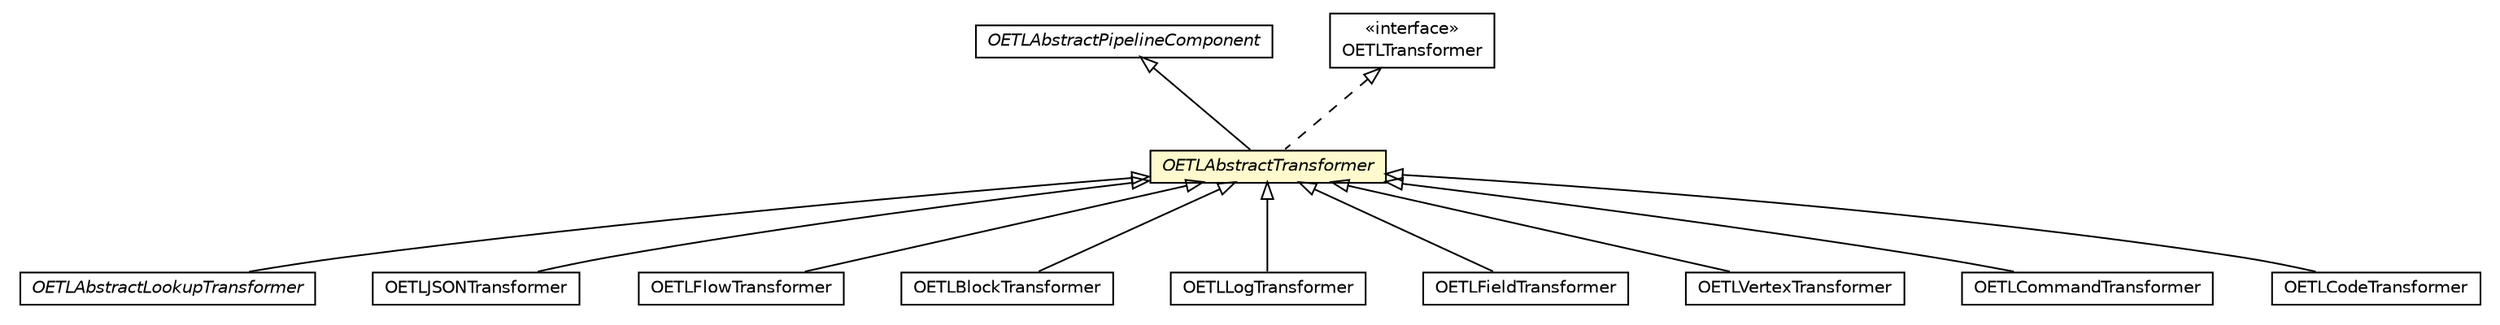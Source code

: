#!/usr/local/bin/dot
#
# Class diagram 
# Generated by UMLGraph version R5_6-24-gf6e263 (http://www.umlgraph.org/)
#

digraph G {
	edge [fontname="Helvetica",fontsize=10,labelfontname="Helvetica",labelfontsize=10];
	node [fontname="Helvetica",fontsize=10,shape=plaintext];
	nodesep=0.25;
	ranksep=0.5;
	// com.orientechnologies.orient.etl.OETLAbstractPipelineComponent
	c3030828 [label=<<table title="com.orientechnologies.orient.etl.OETLAbstractPipelineComponent" border="0" cellborder="1" cellspacing="0" cellpadding="2" port="p" href="../OETLAbstractPipelineComponent.html">
		<tr><td><table border="0" cellspacing="0" cellpadding="1">
<tr><td align="center" balign="center"><font face="Helvetica-Oblique"> OETLAbstractPipelineComponent </font></td></tr>
		</table></td></tr>
		</table>>, URL="../OETLAbstractPipelineComponent.html", fontname="Helvetica", fontcolor="black", fontsize=10.0];
	// com.orientechnologies.orient.etl.transformer.OETLTransformer
	c3030879 [label=<<table title="com.orientechnologies.orient.etl.transformer.OETLTransformer" border="0" cellborder="1" cellspacing="0" cellpadding="2" port="p" href="./OETLTransformer.html">
		<tr><td><table border="0" cellspacing="0" cellpadding="1">
<tr><td align="center" balign="center"> &#171;interface&#187; </td></tr>
<tr><td align="center" balign="center"> OETLTransformer </td></tr>
		</table></td></tr>
		</table>>, URL="./OETLTransformer.html", fontname="Helvetica", fontcolor="black", fontsize=10.0];
	// com.orientechnologies.orient.etl.transformer.OETLAbstractLookupTransformer
	c3030880 [label=<<table title="com.orientechnologies.orient.etl.transformer.OETLAbstractLookupTransformer" border="0" cellborder="1" cellspacing="0" cellpadding="2" port="p" href="./OETLAbstractLookupTransformer.html">
		<tr><td><table border="0" cellspacing="0" cellpadding="1">
<tr><td align="center" balign="center"><font face="Helvetica-Oblique"> OETLAbstractLookupTransformer </font></td></tr>
		</table></td></tr>
		</table>>, URL="./OETLAbstractLookupTransformer.html", fontname="Helvetica", fontcolor="black", fontsize=10.0];
	// com.orientechnologies.orient.etl.transformer.OETLJSONTransformer
	c3030882 [label=<<table title="com.orientechnologies.orient.etl.transformer.OETLJSONTransformer" border="0" cellborder="1" cellspacing="0" cellpadding="2" port="p" href="./OETLJSONTransformer.html">
		<tr><td><table border="0" cellspacing="0" cellpadding="1">
<tr><td align="center" balign="center"> OETLJSONTransformer </td></tr>
		</table></td></tr>
		</table>>, URL="./OETLJSONTransformer.html", fontname="Helvetica", fontcolor="black", fontsize=10.0];
	// com.orientechnologies.orient.etl.transformer.OETLFlowTransformer
	c3030883 [label=<<table title="com.orientechnologies.orient.etl.transformer.OETLFlowTransformer" border="0" cellborder="1" cellspacing="0" cellpadding="2" port="p" href="./OETLFlowTransformer.html">
		<tr><td><table border="0" cellspacing="0" cellpadding="1">
<tr><td align="center" balign="center"> OETLFlowTransformer </td></tr>
		</table></td></tr>
		</table>>, URL="./OETLFlowTransformer.html", fontname="Helvetica", fontcolor="black", fontsize=10.0];
	// com.orientechnologies.orient.etl.transformer.OETLBlockTransformer
	c3030884 [label=<<table title="com.orientechnologies.orient.etl.transformer.OETLBlockTransformer" border="0" cellborder="1" cellspacing="0" cellpadding="2" port="p" href="./OETLBlockTransformer.html">
		<tr><td><table border="0" cellspacing="0" cellpadding="1">
<tr><td align="center" balign="center"> OETLBlockTransformer </td></tr>
		</table></td></tr>
		</table>>, URL="./OETLBlockTransformer.html", fontname="Helvetica", fontcolor="black", fontsize=10.0];
	// com.orientechnologies.orient.etl.transformer.OETLAbstractTransformer
	c3030885 [label=<<table title="com.orientechnologies.orient.etl.transformer.OETLAbstractTransformer" border="0" cellborder="1" cellspacing="0" cellpadding="2" port="p" bgcolor="lemonChiffon" href="./OETLAbstractTransformer.html">
		<tr><td><table border="0" cellspacing="0" cellpadding="1">
<tr><td align="center" balign="center"><font face="Helvetica-Oblique"> OETLAbstractTransformer </font></td></tr>
		</table></td></tr>
		</table>>, URL="./OETLAbstractTransformer.html", fontname="Helvetica", fontcolor="black", fontsize=10.0];
	// com.orientechnologies.orient.etl.transformer.OETLLogTransformer
	c3030886 [label=<<table title="com.orientechnologies.orient.etl.transformer.OETLLogTransformer" border="0" cellborder="1" cellspacing="0" cellpadding="2" port="p" href="./OETLLogTransformer.html">
		<tr><td><table border="0" cellspacing="0" cellpadding="1">
<tr><td align="center" balign="center"> OETLLogTransformer </td></tr>
		</table></td></tr>
		</table>>, URL="./OETLLogTransformer.html", fontname="Helvetica", fontcolor="black", fontsize=10.0];
	// com.orientechnologies.orient.etl.transformer.OETLFieldTransformer
	c3030887 [label=<<table title="com.orientechnologies.orient.etl.transformer.OETLFieldTransformer" border="0" cellborder="1" cellspacing="0" cellpadding="2" port="p" href="./OETLFieldTransformer.html">
		<tr><td><table border="0" cellspacing="0" cellpadding="1">
<tr><td align="center" balign="center"> OETLFieldTransformer </td></tr>
		</table></td></tr>
		</table>>, URL="./OETLFieldTransformer.html", fontname="Helvetica", fontcolor="black", fontsize=10.0];
	// com.orientechnologies.orient.etl.transformer.OETLVertexTransformer
	c3030889 [label=<<table title="com.orientechnologies.orient.etl.transformer.OETLVertexTransformer" border="0" cellborder="1" cellspacing="0" cellpadding="2" port="p" href="./OETLVertexTransformer.html">
		<tr><td><table border="0" cellspacing="0" cellpadding="1">
<tr><td align="center" balign="center"> OETLVertexTransformer </td></tr>
		</table></td></tr>
		</table>>, URL="./OETLVertexTransformer.html", fontname="Helvetica", fontcolor="black", fontsize=10.0];
	// com.orientechnologies.orient.etl.transformer.OETLCommandTransformer
	c3030890 [label=<<table title="com.orientechnologies.orient.etl.transformer.OETLCommandTransformer" border="0" cellborder="1" cellspacing="0" cellpadding="2" port="p" href="./OETLCommandTransformer.html">
		<tr><td><table border="0" cellspacing="0" cellpadding="1">
<tr><td align="center" balign="center"> OETLCommandTransformer </td></tr>
		</table></td></tr>
		</table>>, URL="./OETLCommandTransformer.html", fontname="Helvetica", fontcolor="black", fontsize=10.0];
	// com.orientechnologies.orient.etl.transformer.OETLCodeTransformer
	c3030892 [label=<<table title="com.orientechnologies.orient.etl.transformer.OETLCodeTransformer" border="0" cellborder="1" cellspacing="0" cellpadding="2" port="p" href="./OETLCodeTransformer.html">
		<tr><td><table border="0" cellspacing="0" cellpadding="1">
<tr><td align="center" balign="center"> OETLCodeTransformer </td></tr>
		</table></td></tr>
		</table>>, URL="./OETLCodeTransformer.html", fontname="Helvetica", fontcolor="black", fontsize=10.0];
	//com.orientechnologies.orient.etl.transformer.OETLAbstractLookupTransformer extends com.orientechnologies.orient.etl.transformer.OETLAbstractTransformer
	c3030885:p -> c3030880:p [dir=back,arrowtail=empty];
	//com.orientechnologies.orient.etl.transformer.OETLJSONTransformer extends com.orientechnologies.orient.etl.transformer.OETLAbstractTransformer
	c3030885:p -> c3030882:p [dir=back,arrowtail=empty];
	//com.orientechnologies.orient.etl.transformer.OETLFlowTransformer extends com.orientechnologies.orient.etl.transformer.OETLAbstractTransformer
	c3030885:p -> c3030883:p [dir=back,arrowtail=empty];
	//com.orientechnologies.orient.etl.transformer.OETLBlockTransformer extends com.orientechnologies.orient.etl.transformer.OETLAbstractTransformer
	c3030885:p -> c3030884:p [dir=back,arrowtail=empty];
	//com.orientechnologies.orient.etl.transformer.OETLAbstractTransformer extends com.orientechnologies.orient.etl.OETLAbstractPipelineComponent
	c3030828:p -> c3030885:p [dir=back,arrowtail=empty];
	//com.orientechnologies.orient.etl.transformer.OETLAbstractTransformer implements com.orientechnologies.orient.etl.transformer.OETLTransformer
	c3030879:p -> c3030885:p [dir=back,arrowtail=empty,style=dashed];
	//com.orientechnologies.orient.etl.transformer.OETLLogTransformer extends com.orientechnologies.orient.etl.transformer.OETLAbstractTransformer
	c3030885:p -> c3030886:p [dir=back,arrowtail=empty];
	//com.orientechnologies.orient.etl.transformer.OETLFieldTransformer extends com.orientechnologies.orient.etl.transformer.OETLAbstractTransformer
	c3030885:p -> c3030887:p [dir=back,arrowtail=empty];
	//com.orientechnologies.orient.etl.transformer.OETLVertexTransformer extends com.orientechnologies.orient.etl.transformer.OETLAbstractTransformer
	c3030885:p -> c3030889:p [dir=back,arrowtail=empty];
	//com.orientechnologies.orient.etl.transformer.OETLCommandTransformer extends com.orientechnologies.orient.etl.transformer.OETLAbstractTransformer
	c3030885:p -> c3030890:p [dir=back,arrowtail=empty];
	//com.orientechnologies.orient.etl.transformer.OETLCodeTransformer extends com.orientechnologies.orient.etl.transformer.OETLAbstractTransformer
	c3030885:p -> c3030892:p [dir=back,arrowtail=empty];
}

